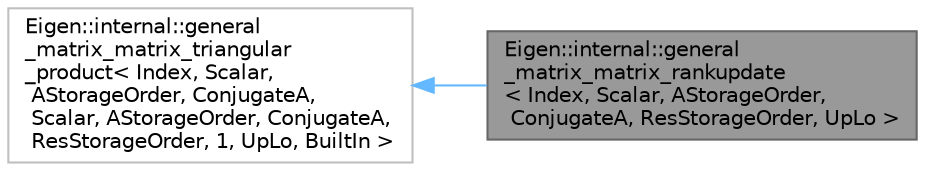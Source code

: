 digraph "Eigen::internal::general_matrix_matrix_rankupdate&lt; Index, Scalar, AStorageOrder, ConjugateA, ResStorageOrder, UpLo &gt;"
{
 // LATEX_PDF_SIZE
  bgcolor="transparent";
  edge [fontname=Helvetica,fontsize=10,labelfontname=Helvetica,labelfontsize=10];
  node [fontname=Helvetica,fontsize=10,shape=box,height=0.2,width=0.4];
  rankdir="LR";
  Node1 [id="Node000001",label="Eigen::internal::general\l_matrix_matrix_rankupdate\l\< Index, Scalar, AStorageOrder,\l ConjugateA, ResStorageOrder, UpLo \>",height=0.2,width=0.4,color="gray40", fillcolor="grey60", style="filled", fontcolor="black",tooltip=" "];
  Node2 -> Node1 [id="edge1_Node000001_Node000002",dir="back",color="steelblue1",style="solid",tooltip=" "];
  Node2 [id="Node000002",label="Eigen::internal::general\l_matrix_matrix_triangular\l_product\< Index, Scalar,\l AStorageOrder, ConjugateA,\l Scalar, AStorageOrder, ConjugateA,\l ResStorageOrder, 1, UpLo, BuiltIn \>",height=0.2,width=0.4,color="grey75", fillcolor="white", style="filled",URL="$structEigen_1_1internal_1_1general__matrix__matrix__triangular__product.html",tooltip=" "];
}
